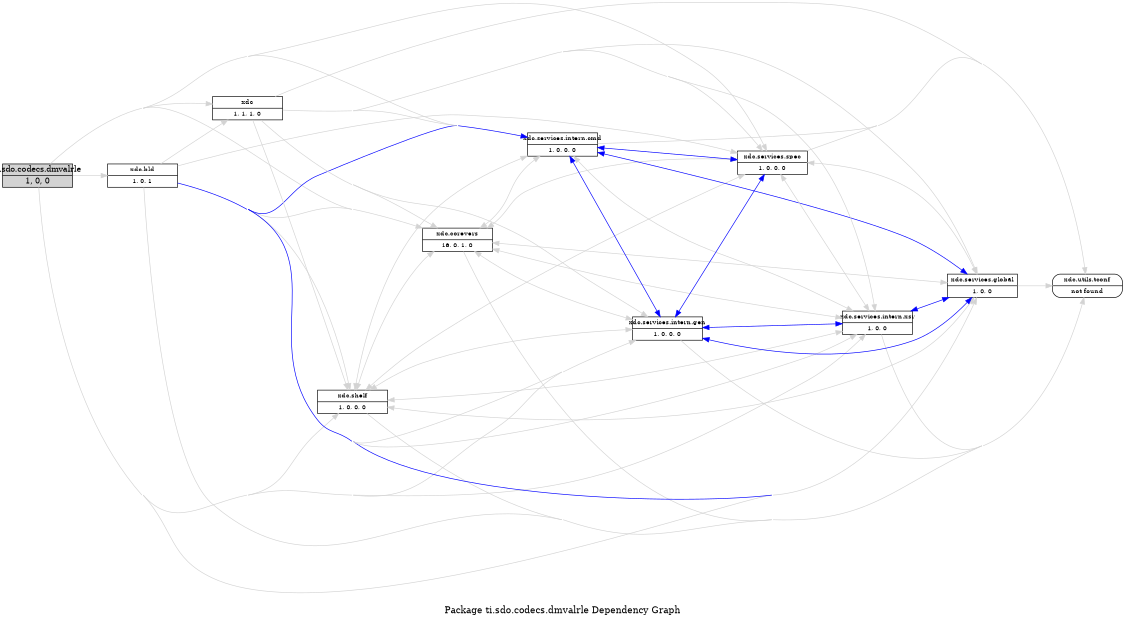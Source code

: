 digraph dependencies {
    label="\nPackage ti.sdo.codecs.dmvalrle Dependency Graph";
    size="7.5,10";
    rankdir=LR;
    ranksep=".75";
    concentrate="true";
    node [fixedsize=true, width=1.5, style=filled, color=black];
    node [font=Helvetica, fontsize=12, fillcolor=lightgrey];
    ti_sdo_codecs_dmvalrle [shape=record,label="ti.sdo.codecs.dmvalrle|1, 0, 0", URL="package.rel.xml"];
    node [fontsize=10, fillcolor=white];

    edge [style=solid, color=blue]

    edge [style=solid, color=lightgrey]
    xdc_shelf [shape=record,label="xdc.shelf|1, 0, 0, 0", URL="../D:\CCS_3.3\xdctools_3_10_02\packages\xdc\shelf\package/package.rel.svg"];
    ti_sdo_codecs_dmvalrle -> xdc_shelf;
    xdc_corevers [shape=record,label="xdc.corevers|16, 0, 1, 0", URL="../D:\CCS_3.3\xdctools_3_10_02\packages\xdc\corevers\package/package.rel.svg"];
    ti_sdo_codecs_dmvalrle -> xdc_corevers;
    xdc_services_intern_cmd [shape=record,label="xdc.services.intern.cmd|1, 0, 0, 0", URL="../D:\CCS_3.3\xdctools_3_10_02\packages\xdc\services\intern\cmd\package/package.rel.svg"];
    ti_sdo_codecs_dmvalrle -> xdc_services_intern_cmd;
    xdc_services_global [shape=record,label="xdc.services.global|1, 0, 0", URL="../D:\CCS_3.3\xdctools_3_10_02\packages\xdc\services\global\package/package.rel.svg"];
    ti_sdo_codecs_dmvalrle -> xdc_services_global;
    xdc_services_intern_xsr [shape=record,label="xdc.services.intern.xsr|1, 0, 0", URL="../D:\CCS_3.3\xdctools_3_10_02\packages\xdc\services\intern\xsr\package/package.rel.svg"];
    ti_sdo_codecs_dmvalrle -> xdc_services_intern_xsr;
    xdc_bld [shape=record,label="xdc.bld|1, 0, 1", URL="../D:\CCS_3.3\xdctools_3_10_02\packages\xdc\bld\package/package.rel.svg"];
    ti_sdo_codecs_dmvalrle -> xdc_bld;
    xdc_services_spec [shape=record,label="xdc.services.spec|1, 0, 0, 0", URL="../D:\CCS_3.3\xdctools_3_10_02\packages\xdc\services\spec\package/package.rel.svg"];
    ti_sdo_codecs_dmvalrle -> xdc_services_spec;
    xdc_services_intern_gen [shape=record,label="xdc.services.intern.gen|1, 0, 0, 0", URL="../D:\CCS_3.3\xdctools_3_10_02\packages\xdc\services\intern\gen\package/package.rel.svg"];
    ti_sdo_codecs_dmvalrle -> xdc_services_intern_gen;
    xdc [shape=record,label="xdc|1, 1, 1, 0", URL="../D:\CCS_3.3\xdctools_3_10_02\packages\xdc\package/package.rel.svg"];
    ti_sdo_codecs_dmvalrle -> xdc;

    edge [style=solid, color=blue]

    edge [style=solid, color=lightgrey]
    xdc -> xdc_services_intern_xsr;
    xdc -> xdc_services_global;
    xdc -> xdc_shelf;
    xdc -> xdc_services_intern_gen;
    xdc_utils_tconf [shape=record,label="xdc.utils.tconf|not found"style=rounded, ];
    xdc -> xdc_utils_tconf;
    xdc -> xdc_corevers;
    xdc -> xdc_services_spec;
    xdc -> xdc_services_intern_cmd;

    edge [style=solid, color=blue]

    edge [style=solid, color=lightgrey]

    edge [style=solid, color=blue]
    xdc_services_intern_gen -> xdc_shelf;
    xdc_services_intern_gen -> xdc_services_spec;
    xdc_services_intern_gen -> xdc_services_global;
    xdc_services_intern_gen -> xdc_services_intern_xsr;

    edge [style=solid, color=lightgrey]
    xdc_services_intern_gen -> xdc_services_intern_xsr;
    xdc_services_intern_gen -> xdc_services_global;
    xdc_services_intern_gen -> xdc_shelf;
    xdc_services_intern_gen -> xdc_utils_tconf;
    xdc_services_intern_gen -> xdc_corevers;
    xdc_services_intern_gen -> xdc_services_spec;
    xdc_services_intern_gen -> xdc_services_intern_cmd;

    edge [style=solid, color=blue]
    xdc_services_spec -> xdc_shelf;

    edge [style=solid, color=lightgrey]
    xdc_services_spec -> xdc_services_intern_xsr;
    xdc_services_spec -> xdc_services_global;
    xdc_services_spec -> xdc_shelf;
    xdc_services_spec -> xdc_services_intern_gen;
    xdc_services_spec -> xdc_utils_tconf;
    xdc_services_spec -> xdc_corevers;
    xdc_services_spec -> xdc_services_intern_cmd;

    edge [style=solid, color=blue]
    xdc_bld -> xdc_services_global;
    xdc_bld -> xdc_services_intern_cmd;

    edge [style=solid, color=lightgrey]
    xdc_bld -> xdc_services_intern_xsr;
    xdc_bld -> xdc_services_global;
    xdc_bld -> xdc_shelf;
    xdc_bld -> xdc_services_intern_gen;
    xdc_bld -> xdc_utils_tconf;
    xdc_bld -> xdc_corevers;
    xdc_bld -> xdc_services_spec;
    xdc_bld -> xdc;
    xdc_bld -> xdc_services_intern_cmd;

    edge [style=solid, color=blue]
    xdc_services_intern_xsr -> xdc_services_global;

    edge [style=solid, color=lightgrey]
    xdc_services_intern_xsr -> xdc_services_global;
    xdc_services_intern_xsr -> xdc_shelf;
    xdc_services_intern_xsr -> xdc_services_intern_gen;
    xdc_services_intern_xsr -> xdc_utils_tconf;
    xdc_services_intern_xsr -> xdc_corevers;
    xdc_services_intern_xsr -> xdc_services_spec;
    xdc_services_intern_xsr -> xdc_services_intern_cmd;

    edge [style=solid, color=blue]

    edge [style=solid, color=lightgrey]
    xdc_services_global -> xdc_services_intern_xsr;
    xdc_services_global -> xdc_shelf;
    xdc_services_global -> xdc_services_intern_gen;
    xdc_services_global -> xdc_utils_tconf;
    xdc_services_global -> xdc_corevers;
    xdc_services_global -> xdc_services_spec;
    xdc_services_global -> xdc_services_intern_cmd;

    edge [style=solid, color=blue]
    xdc_services_intern_cmd -> xdc_shelf;
    xdc_services_intern_cmd -> xdc_services_spec;
    xdc_services_intern_cmd -> xdc_services_global;
    xdc_services_intern_cmd -> xdc_services_intern_gen;

    edge [style=solid, color=lightgrey]
    xdc_services_intern_cmd -> xdc_services_intern_xsr;
    xdc_services_intern_cmd -> xdc_services_global;
    xdc_services_intern_cmd -> xdc_shelf;
    xdc_services_intern_cmd -> xdc_services_intern_gen;
    xdc_services_intern_cmd -> xdc_utils_tconf;
    xdc_services_intern_cmd -> xdc_corevers;
    xdc_services_intern_cmd -> xdc_services_spec;

    edge [style=solid, color=blue]

    edge [style=solid, color=lightgrey]
    xdc_corevers -> xdc_services_intern_xsr;
    xdc_corevers -> xdc_services_global;
    xdc_corevers -> xdc_shelf;
    xdc_corevers -> xdc_services_intern_gen;
    xdc_corevers -> xdc_utils_tconf;
    xdc_corevers -> xdc_services_spec;
    xdc_corevers -> xdc_services_intern_cmd;

    edge [style=solid, color=blue]

    edge [style=solid, color=lightgrey]
    xdc_shelf -> xdc_services_intern_xsr;
    xdc_shelf -> xdc_services_global;
    xdc_shelf -> xdc_services_intern_gen;
    xdc_shelf -> xdc_utils_tconf;
    xdc_shelf -> xdc_corevers;
    xdc_shelf -> xdc_services_spec;
    xdc_shelf -> xdc_services_intern_cmd;
}
